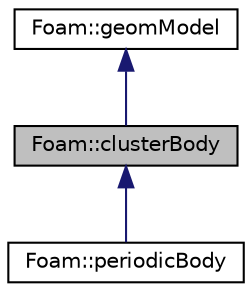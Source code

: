 digraph "Foam::clusterBody"
{
 // LATEX_PDF_SIZE
  edge [fontname="Helvetica",fontsize="10",labelfontname="Helvetica",labelfontsize="10"];
  node [fontname="Helvetica",fontsize="10",shape=record];
  Node1 [label="Foam::clusterBody",height=0.2,width=0.4,color="black", fillcolor="grey75", style="filled", fontcolor="black",tooltip=" "];
  Node2 -> Node1 [dir="back",color="midnightblue",fontsize="10",style="solid"];
  Node2 [label="Foam::geomModel",height=0.2,width=0.4,color="black", fillcolor="white", style="filled",URL="$classFoam_1_1geomModel.html",tooltip=" "];
  Node1 -> Node3 [dir="back",color="midnightblue",fontsize="10",style="solid"];
  Node3 [label="Foam::periodicBody",height=0.2,width=0.4,color="black", fillcolor="white", style="filled",URL="$classFoam_1_1periodicBody.html",tooltip=" "];
}
